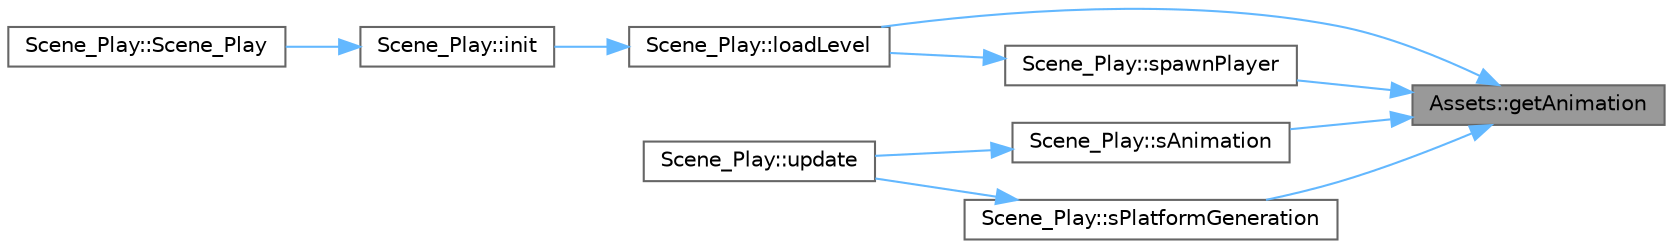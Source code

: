 digraph "Assets::getAnimation"
{
 // LATEX_PDF_SIZE
  bgcolor="transparent";
  edge [fontname=Helvetica,fontsize=10,labelfontname=Helvetica,labelfontsize=10];
  node [fontname=Helvetica,fontsize=10,shape=box,height=0.2,width=0.4];
  rankdir="RL";
  Node1 [id="Node000001",label="Assets::getAnimation",height=0.2,width=0.4,color="gray40", fillcolor="grey60", style="filled", fontcolor="black",tooltip=" "];
  Node1 -> Node2 [id="edge1_Node000001_Node000002",dir="back",color="steelblue1",style="solid",tooltip=" "];
  Node2 [id="Node000002",label="Scene_Play::loadLevel",height=0.2,width=0.4,color="grey40", fillcolor="white", style="filled",URL="$class_scene___play.html#a957b35988b06b7d0c72aa948188b3b6e",tooltip=" "];
  Node2 -> Node3 [id="edge2_Node000002_Node000003",dir="back",color="steelblue1",style="solid",tooltip=" "];
  Node3 [id="Node000003",label="Scene_Play::init",height=0.2,width=0.4,color="grey40", fillcolor="white", style="filled",URL="$class_scene___play.html#a21c4cf4a84b6644e7c82f077c3ed793b",tooltip="definition of pure virtual method from the base class"];
  Node3 -> Node4 [id="edge3_Node000003_Node000004",dir="back",color="steelblue1",style="solid",tooltip=" "];
  Node4 [id="Node000004",label="Scene_Play::Scene_Play",height=0.2,width=0.4,color="grey40", fillcolor="white", style="filled",URL="$class_scene___play.html#a33169f4694573d31d2b44d192dbd0e5c",tooltip="shared pointer to the player"];
  Node1 -> Node5 [id="edge4_Node000001_Node000005",dir="back",color="steelblue1",style="solid",tooltip=" "];
  Node5 [id="Node000005",label="Scene_Play::sAnimation",height=0.2,width=0.4,color="grey40", fillcolor="white", style="filled",URL="$class_scene___play.html#a5b9a11e45810897bedab64740342ef01",tooltip=" "];
  Node5 -> Node6 [id="edge5_Node000005_Node000006",dir="back",color="steelblue1",style="solid",tooltip=" "];
  Node6 [id="Node000006",label="Scene_Play::update",height=0.2,width=0.4,color="grey40", fillcolor="white", style="filled",URL="$class_scene___play.html#a416e630ef10fac7e34855babea499700",tooltip="constructor that receives a pointer to the game engine"];
  Node1 -> Node7 [id="edge6_Node000001_Node000007",dir="back",color="steelblue1",style="solid",tooltip=" "];
  Node7 [id="Node000007",label="Scene_Play::spawnPlayer",height=0.2,width=0.4,color="grey40", fillcolor="white", style="filled",URL="$class_scene___play.html#aa4fb330c856093ee8dbb0589852fbcfb",tooltip=" "];
  Node7 -> Node2 [id="edge7_Node000007_Node000002",dir="back",color="steelblue1",style="solid",tooltip=" "];
  Node1 -> Node8 [id="edge8_Node000001_Node000008",dir="back",color="steelblue1",style="solid",tooltip=" "];
  Node8 [id="Node000008",label="Scene_Play::sPlatformGeneration",height=0.2,width=0.4,color="grey40", fillcolor="white", style="filled",URL="$class_scene___play.html#a847a279015aea29bee3860e7ffd509ce",tooltip=" "];
  Node8 -> Node6 [id="edge9_Node000008_Node000006",dir="back",color="steelblue1",style="solid",tooltip=" "];
}

